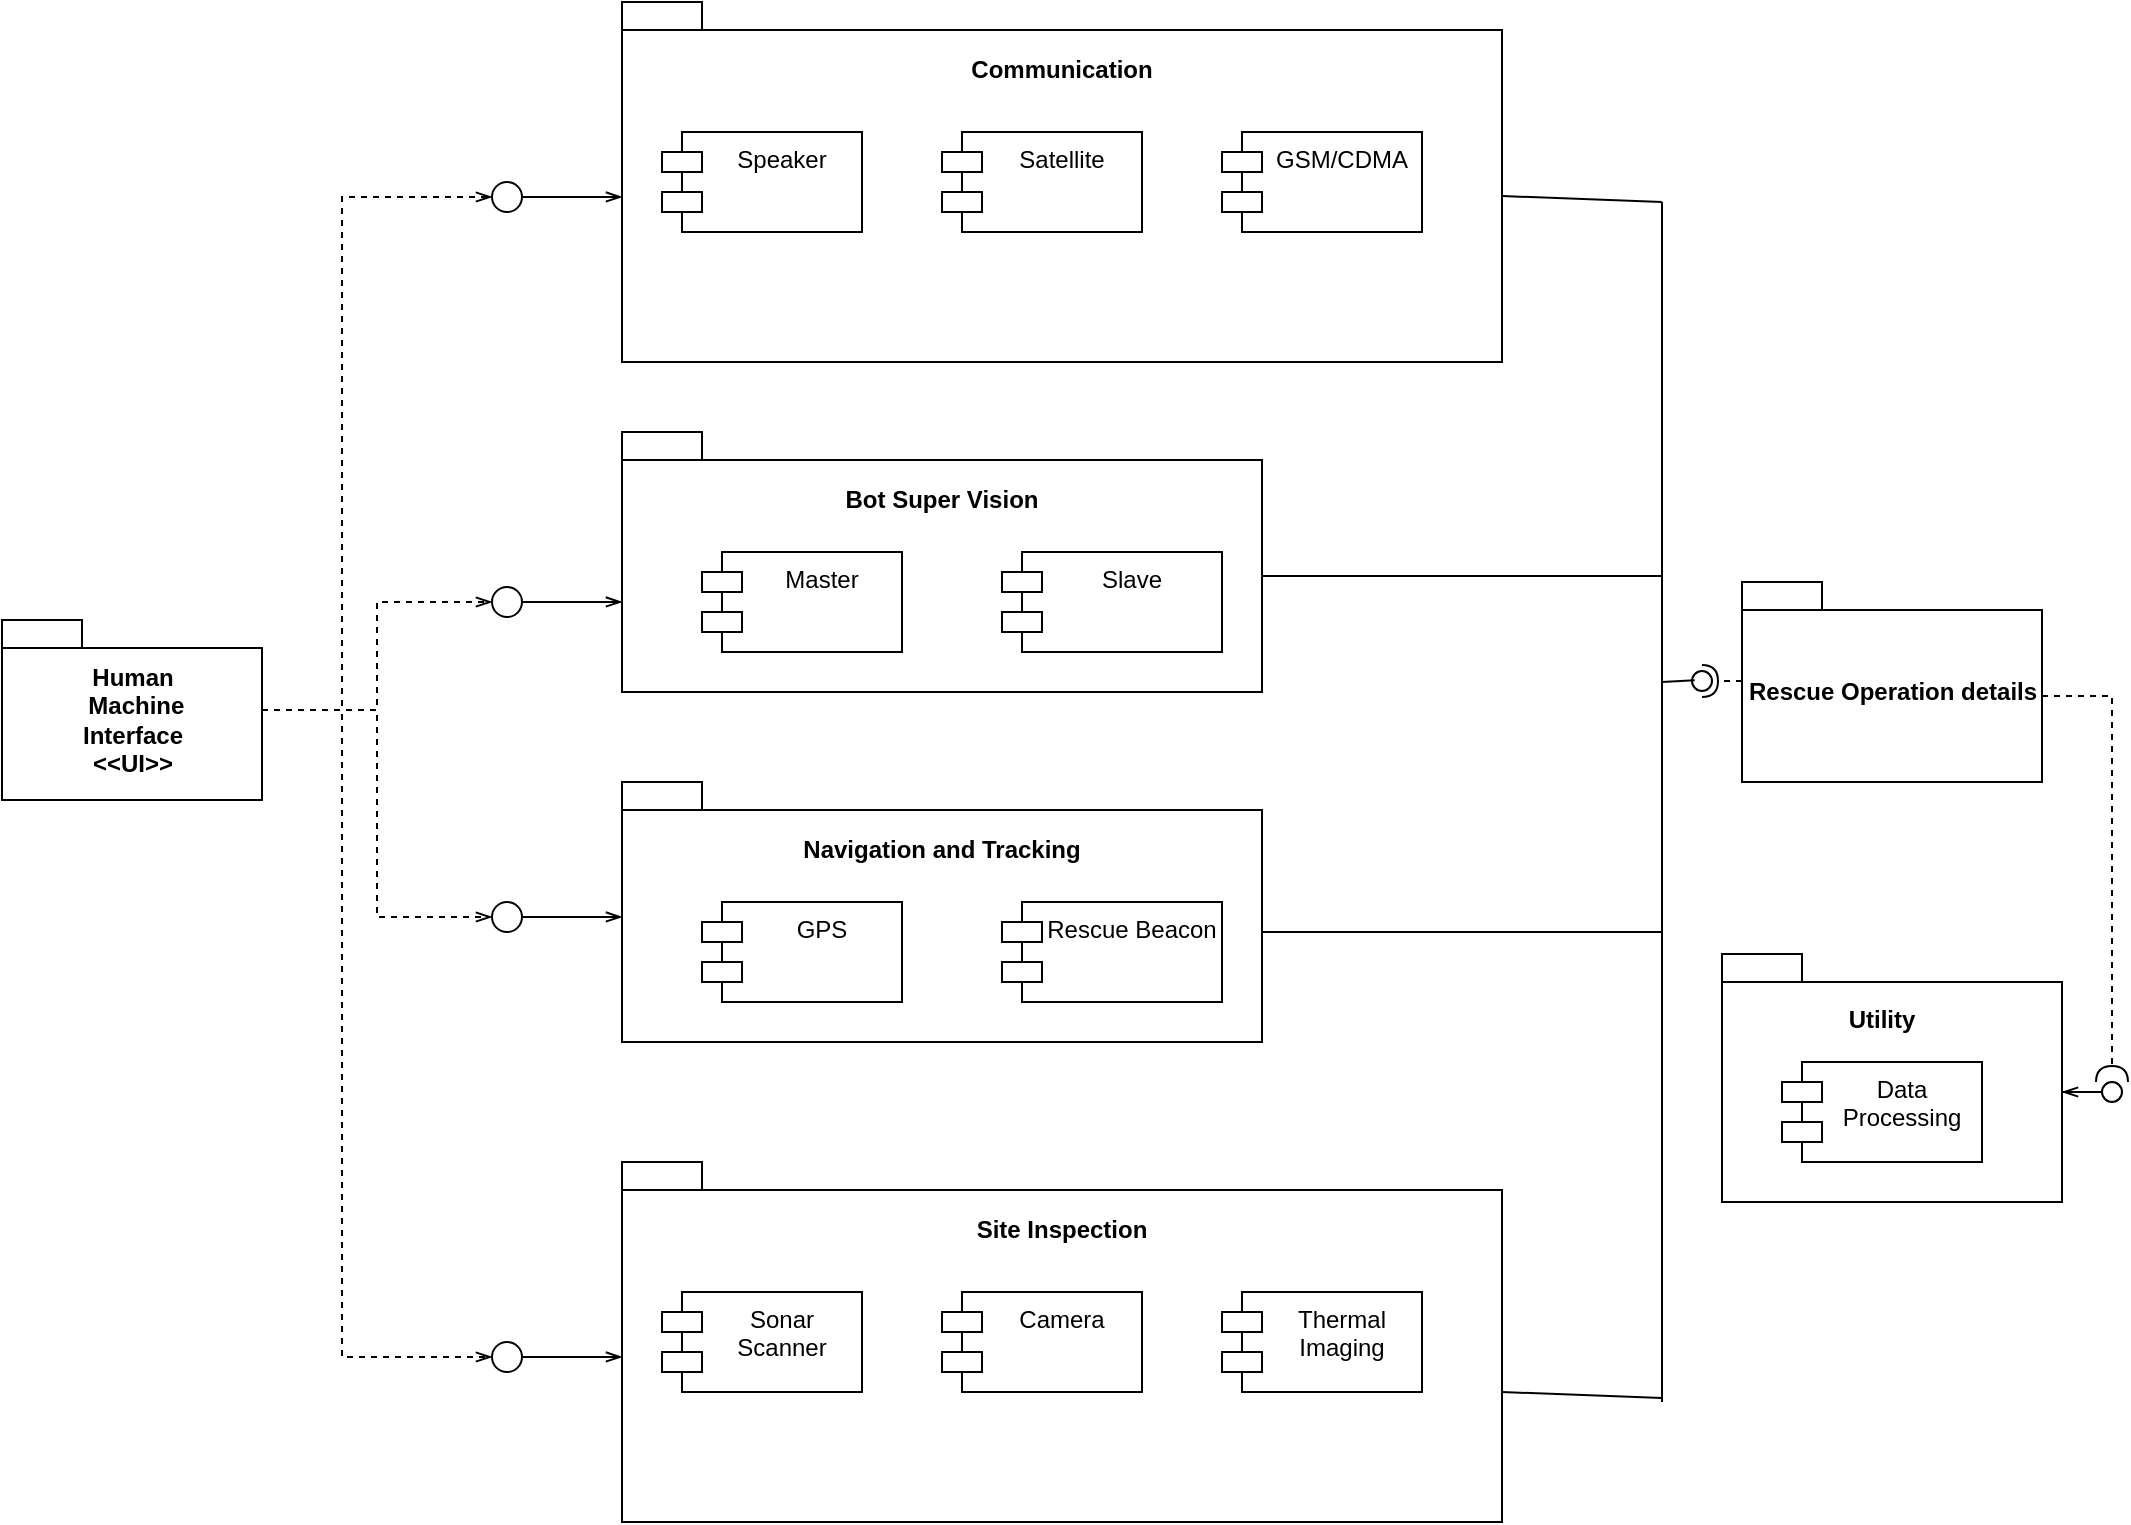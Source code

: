 <mxfile version="13.3.5" type="device"><diagram id="S9eNiEsAtzB7bfita4dX" name="Page-1"><mxGraphModel dx="946" dy="632" grid="1" gridSize="10" guides="1" tooltips="1" connect="1" arrows="1" fold="1" page="1" pageScale="1" pageWidth="1169" pageHeight="827" math="0" shadow="0"><root><mxCell id="0"/><mxCell id="1" parent="0"/><mxCell id="lIK4dOVwHVoCXWLm4jUs-53" style="edgeStyle=orthogonalEdgeStyle;rounded=0;orthogonalLoop=1;jettySize=auto;html=1;entryX=0;entryY=0.5;entryDx=0;entryDy=0;dashed=1;endArrow=openThin;endFill=0;shadow=0;" parent="1" source="lIK4dOVwHVoCXWLm4jUs-9" target="lIK4dOVwHVoCXWLm4jUs-46" edge="1"><mxGeometry relative="1" as="geometry"><Array as="points"><mxPoint x="220" y="414"/><mxPoint x="220" y="158"/></Array></mxGeometry></mxCell><mxCell id="lIK4dOVwHVoCXWLm4jUs-54" style="edgeStyle=orthogonalEdgeStyle;rounded=0;orthogonalLoop=1;jettySize=auto;html=1;entryX=0;entryY=0.5;entryDx=0;entryDy=0;dashed=1;endArrow=openThin;endFill=0;shadow=0;" parent="1" source="lIK4dOVwHVoCXWLm4jUs-9" target="lIK4dOVwHVoCXWLm4jUs-48" edge="1"><mxGeometry relative="1" as="geometry"/></mxCell><mxCell id="lIK4dOVwHVoCXWLm4jUs-55" style="edgeStyle=orthogonalEdgeStyle;rounded=0;orthogonalLoop=1;jettySize=auto;html=1;entryX=0;entryY=0.5;entryDx=0;entryDy=0;dashed=1;endArrow=openThin;endFill=0;shadow=0;" parent="1" source="lIK4dOVwHVoCXWLm4jUs-9" target="lIK4dOVwHVoCXWLm4jUs-50" edge="1"><mxGeometry relative="1" as="geometry"/></mxCell><mxCell id="lIK4dOVwHVoCXWLm4jUs-56" style="edgeStyle=orthogonalEdgeStyle;rounded=0;orthogonalLoop=1;jettySize=auto;html=1;entryX=0;entryY=0.5;entryDx=0;entryDy=0;dashed=1;endArrow=openThin;endFill=0;shadow=0;" parent="1" source="lIK4dOVwHVoCXWLm4jUs-9" target="lIK4dOVwHVoCXWLm4jUs-52" edge="1"><mxGeometry relative="1" as="geometry"><Array as="points"><mxPoint x="220" y="414"/><mxPoint x="220" y="738"/></Array></mxGeometry></mxCell><mxCell id="lIK4dOVwHVoCXWLm4jUs-9" value="Human&lt;br&gt;&amp;nbsp;Machine &lt;br&gt;Interface&lt;br&gt;&amp;lt;&amp;lt;UI&amp;gt;&amp;gt;" style="shape=folder;fontStyle=1;spacingTop=10;tabWidth=40;tabHeight=14;tabPosition=left;html=1;fillColor=none;shadow=0;" parent="1" vertex="1"><mxGeometry x="50" y="369" width="130" height="90" as="geometry"/></mxCell><mxCell id="lIK4dOVwHVoCXWLm4jUs-10" value="" style="shape=folder;fontStyle=1;spacingTop=10;tabWidth=40;tabHeight=14;tabPosition=left;html=1;fillColor=none;shadow=0;" parent="1" vertex="1"><mxGeometry x="360" y="60" width="440" height="180" as="geometry"/></mxCell><mxCell id="lIK4dOVwHVoCXWLm4jUs-11" value="Speaker" style="shape=module;align=left;spacingLeft=20;align=center;verticalAlign=top;fillColor=none;shadow=0;" parent="1" vertex="1"><mxGeometry x="380" y="125" width="100" height="50" as="geometry"/></mxCell><mxCell id="lIK4dOVwHVoCXWLm4jUs-12" value="Satellite" style="shape=module;align=left;spacingLeft=20;align=center;verticalAlign=top;fillColor=none;shadow=0;" parent="1" vertex="1"><mxGeometry x="520" y="125" width="100" height="50" as="geometry"/></mxCell><mxCell id="lIK4dOVwHVoCXWLm4jUs-13" value="GSM/CDMA" style="shape=module;align=left;spacingLeft=20;align=center;verticalAlign=top;fillColor=none;shadow=0;" parent="1" vertex="1"><mxGeometry x="660" y="125" width="100" height="50" as="geometry"/></mxCell><mxCell id="lIK4dOVwHVoCXWLm4jUs-14" value="Communication" style="text;align=center;fontStyle=1;verticalAlign=middle;spacingLeft=3;spacingRight=3;strokeColor=none;rotatable=0;points=[[0,0.5],[1,0.5]];portConstraint=eastwest;fillColor=none;shadow=0;" parent="1" vertex="1"><mxGeometry x="540" y="80" width="80" height="26" as="geometry"/></mxCell><mxCell id="lIK4dOVwHVoCXWLm4jUs-15" value="" style="shape=folder;fontStyle=1;spacingTop=10;tabWidth=40;tabHeight=14;tabPosition=left;html=1;fillColor=none;shadow=0;" parent="1" vertex="1"><mxGeometry x="360" y="450" width="320" height="130" as="geometry"/></mxCell><mxCell id="lIK4dOVwHVoCXWLm4jUs-16" value="GPS" style="shape=module;align=left;spacingLeft=20;align=center;verticalAlign=top;fillColor=none;shadow=0;" parent="1" vertex="1"><mxGeometry x="400" y="510" width="100" height="50" as="geometry"/></mxCell><mxCell id="lIK4dOVwHVoCXWLm4jUs-17" value="Rescue Beacon" style="shape=module;align=left;spacingLeft=20;align=center;verticalAlign=top;fillColor=none;shadow=0;" parent="1" vertex="1"><mxGeometry x="550" y="510" width="110" height="50" as="geometry"/></mxCell><mxCell id="lIK4dOVwHVoCXWLm4jUs-18" value="Navigation and Tracking" style="text;align=center;fontStyle=1;verticalAlign=middle;spacingLeft=3;spacingRight=3;strokeColor=none;rotatable=0;points=[[0,0.5],[1,0.5]];portConstraint=eastwest;fillColor=none;shadow=0;" parent="1" vertex="1"><mxGeometry x="480" y="470" width="80" height="26" as="geometry"/></mxCell><mxCell id="lIK4dOVwHVoCXWLm4jUs-19" value="" style="shape=folder;fontStyle=1;spacingTop=10;tabWidth=40;tabHeight=14;tabPosition=left;html=1;fillColor=none;" parent="1" vertex="1"><mxGeometry x="360" y="640" width="440" height="180" as="geometry"/></mxCell><mxCell id="lIK4dOVwHVoCXWLm4jUs-20" value="Sonar&#10;Scanner" style="shape=module;align=left;spacingLeft=20;align=center;verticalAlign=top;fillColor=none;shadow=0;" parent="1" vertex="1"><mxGeometry x="380" y="705" width="100" height="50" as="geometry"/></mxCell><mxCell id="lIK4dOVwHVoCXWLm4jUs-21" value="Camera" style="shape=module;align=left;spacingLeft=20;align=center;verticalAlign=top;fillColor=none;shadow=0;" parent="1" vertex="1"><mxGeometry x="520" y="705" width="100" height="50" as="geometry"/></mxCell><mxCell id="lIK4dOVwHVoCXWLm4jUs-22" value="Thermal &#10;Imaging" style="shape=module;align=left;spacingLeft=20;align=center;verticalAlign=top;fillColor=none;shadow=0;" parent="1" vertex="1"><mxGeometry x="660" y="705" width="100" height="50" as="geometry"/></mxCell><mxCell id="lIK4dOVwHVoCXWLm4jUs-23" value="Site Inspection" style="text;align=center;fontStyle=1;verticalAlign=middle;spacingLeft=3;spacingRight=3;strokeColor=none;rotatable=0;points=[[0,0.5],[1,0.5]];portConstraint=eastwest;fillColor=none;shadow=0;" parent="1" vertex="1"><mxGeometry x="540" y="660" width="80" height="26" as="geometry"/></mxCell><mxCell id="lIK4dOVwHVoCXWLm4jUs-24" value="" style="shape=folder;fontStyle=1;spacingTop=10;tabWidth=40;tabHeight=14;tabPosition=left;html=1;fillColor=none;shadow=0;" parent="1" vertex="1"><mxGeometry x="910" y="536" width="170" height="124" as="geometry"/></mxCell><mxCell id="lIK4dOVwHVoCXWLm4jUs-25" value="Data&#10;Processing" style="shape=module;align=left;spacingLeft=20;align=center;verticalAlign=top;fillColor=none;shadow=0;" parent="1" vertex="1"><mxGeometry x="940" y="590" width="100" height="50" as="geometry"/></mxCell><mxCell id="lIK4dOVwHVoCXWLm4jUs-26" value="Utility" style="text;align=center;fontStyle=1;verticalAlign=middle;spacingLeft=3;spacingRight=3;strokeColor=none;rotatable=0;points=[[0,0.5],[1,0.5]];portConstraint=eastwest;fillColor=none;shadow=0;" parent="1" vertex="1"><mxGeometry x="950" y="555" width="80" height="26" as="geometry"/></mxCell><mxCell id="lIK4dOVwHVoCXWLm4jUs-28" value="Rescue Operation details" style="shape=folder;fontStyle=1;spacingTop=10;tabWidth=40;tabHeight=14;tabPosition=left;html=1;fillColor=none;shadow=0;" parent="1" vertex="1"><mxGeometry x="920" y="350" width="150" height="100" as="geometry"/></mxCell><mxCell id="lIK4dOVwHVoCXWLm4jUs-29" value="" style="shape=folder;fontStyle=1;spacingTop=10;tabWidth=40;tabHeight=14;tabPosition=left;html=1;fillColor=none;shadow=0;" parent="1" vertex="1"><mxGeometry x="360" y="275" width="320" height="130" as="geometry"/></mxCell><mxCell id="lIK4dOVwHVoCXWLm4jUs-30" value="Master" style="shape=module;align=left;spacingLeft=20;align=center;verticalAlign=top;fillColor=none;shadow=0;" parent="1" vertex="1"><mxGeometry x="400" y="335" width="100" height="50" as="geometry"/></mxCell><mxCell id="lIK4dOVwHVoCXWLm4jUs-31" value="Slave" style="shape=module;align=left;spacingLeft=20;align=center;verticalAlign=top;fillColor=none;shadow=0;" parent="1" vertex="1"><mxGeometry x="550" y="335" width="110" height="50" as="geometry"/></mxCell><mxCell id="lIK4dOVwHVoCXWLm4jUs-32" value="Bot Super Vision" style="text;align=center;fontStyle=1;verticalAlign=middle;spacingLeft=3;spacingRight=3;strokeColor=none;rotatable=0;points=[[0,0.5],[1,0.5]];portConstraint=eastwest;fillColor=none;shadow=0;" parent="1" vertex="1"><mxGeometry x="480" y="295" width="80" height="26" as="geometry"/></mxCell><mxCell id="lIK4dOVwHVoCXWLm4jUs-45" style="edgeStyle=orthogonalEdgeStyle;rounded=0;orthogonalLoop=1;jettySize=auto;html=1;entryX=0;entryY=0.483;entryDx=0;entryDy=0;entryPerimeter=0;endArrow=openThin;endFill=0;shadow=0;" parent="1" source="lIK4dOVwHVoCXWLm4jUs-46" edge="1"><mxGeometry relative="1" as="geometry"><mxPoint x="360" y="157.47" as="targetPoint"/><Array as="points"><mxPoint x="330" y="157"/><mxPoint x="330" y="157"/></Array></mxGeometry></mxCell><mxCell id="lIK4dOVwHVoCXWLm4jUs-46" value="" style="ellipse;whiteSpace=wrap;html=1;aspect=fixed;fillColor=none;shadow=0;" parent="1" vertex="1"><mxGeometry x="295" y="150" width="15" height="15" as="geometry"/></mxCell><mxCell id="lIK4dOVwHVoCXWLm4jUs-47" style="edgeStyle=orthogonalEdgeStyle;rounded=0;orthogonalLoop=1;jettySize=auto;html=1;entryX=0;entryY=0.483;entryDx=0;entryDy=0;entryPerimeter=0;endArrow=openThin;endFill=0;shadow=0;" parent="1" source="lIK4dOVwHVoCXWLm4jUs-48" edge="1"><mxGeometry relative="1" as="geometry"><mxPoint x="360" y="359.97" as="targetPoint"/><Array as="points"><mxPoint x="330" y="359.5"/><mxPoint x="330" y="359.5"/></Array></mxGeometry></mxCell><mxCell id="lIK4dOVwHVoCXWLm4jUs-48" value="" style="ellipse;whiteSpace=wrap;html=1;aspect=fixed;fillColor=none;shadow=0;" parent="1" vertex="1"><mxGeometry x="295" y="352.5" width="15" height="15" as="geometry"/></mxCell><mxCell id="lIK4dOVwHVoCXWLm4jUs-49" style="edgeStyle=orthogonalEdgeStyle;rounded=0;orthogonalLoop=1;jettySize=auto;html=1;entryX=0;entryY=0.483;entryDx=0;entryDy=0;entryPerimeter=0;endArrow=openThin;endFill=0;shadow=0;" parent="1" source="lIK4dOVwHVoCXWLm4jUs-50" edge="1"><mxGeometry relative="1" as="geometry"><mxPoint x="360" y="517.47" as="targetPoint"/><Array as="points"><mxPoint x="330" y="517"/><mxPoint x="330" y="517"/></Array></mxGeometry></mxCell><mxCell id="lIK4dOVwHVoCXWLm4jUs-50" value="" style="ellipse;whiteSpace=wrap;html=1;aspect=fixed;fillColor=none;shadow=0;" parent="1" vertex="1"><mxGeometry x="295" y="510" width="15" height="15" as="geometry"/></mxCell><mxCell id="lIK4dOVwHVoCXWLm4jUs-51" style="edgeStyle=orthogonalEdgeStyle;rounded=0;orthogonalLoop=1;jettySize=auto;html=1;entryX=0;entryY=0.483;entryDx=0;entryDy=0;entryPerimeter=0;endArrow=openThin;endFill=0;shadow=0;" parent="1" source="lIK4dOVwHVoCXWLm4jUs-52" edge="1"><mxGeometry relative="1" as="geometry"><mxPoint x="360" y="737.47" as="targetPoint"/><Array as="points"><mxPoint x="330" y="737"/><mxPoint x="330" y="737"/></Array></mxGeometry></mxCell><mxCell id="lIK4dOVwHVoCXWLm4jUs-52" value="" style="ellipse;whiteSpace=wrap;html=1;aspect=fixed;fillColor=none;shadow=0;" parent="1" vertex="1"><mxGeometry x="295" y="730" width="15" height="15" as="geometry"/></mxCell><mxCell id="lIK4dOVwHVoCXWLm4jUs-59" value="" style="rounded=0;orthogonalLoop=1;jettySize=auto;html=1;endArrow=halfCircle;endFill=0;entryX=0.5;entryY=0.5;entryDx=0;entryDy=0;endSize=6;strokeWidth=1;dashed=1;shadow=0;" parent="1" target="lIK4dOVwHVoCXWLm4jUs-60" edge="1"><mxGeometry relative="1" as="geometry"><mxPoint x="920" y="399.5" as="sourcePoint"/></mxGeometry></mxCell><mxCell id="lIK4dOVwHVoCXWLm4jUs-60" value="" style="ellipse;whiteSpace=wrap;html=1;fontFamily=Helvetica;fontSize=12;fontColor=#000000;align=center;strokeColor=#000000;fillColor=#ffffff;points=[];aspect=fixed;resizable=0;shadow=0;" parent="1" vertex="1"><mxGeometry x="895" y="394.5" width="10" height="10" as="geometry"/></mxCell><mxCell id="lIK4dOVwHVoCXWLm4jUs-61" value="" style="endArrow=none;html=1;shadow=0;" parent="1" edge="1"><mxGeometry width="50" height="50" relative="1" as="geometry"><mxPoint x="880" y="760" as="sourcePoint"/><mxPoint x="880" y="160" as="targetPoint"/></mxGeometry></mxCell><mxCell id="lIK4dOVwHVoCXWLm4jUs-62" value="" style="endArrow=none;html=1;exitX=0;exitY=0;exitDx=440;exitDy=97;exitPerimeter=0;shadow=0;" parent="1" source="lIK4dOVwHVoCXWLm4jUs-10" edge="1"><mxGeometry width="50" height="50" relative="1" as="geometry"><mxPoint x="920" y="540" as="sourcePoint"/><mxPoint x="880" y="160" as="targetPoint"/></mxGeometry></mxCell><mxCell id="lIK4dOVwHVoCXWLm4jUs-63" value="" style="endArrow=none;html=1;exitX=0;exitY=0;exitDx=320;exitDy=72;exitPerimeter=0;shadow=0;" parent="1" source="lIK4dOVwHVoCXWLm4jUs-29" edge="1"><mxGeometry width="50" height="50" relative="1" as="geometry"><mxPoint x="920" y="410" as="sourcePoint"/><mxPoint x="880" y="347" as="targetPoint"/></mxGeometry></mxCell><mxCell id="lIK4dOVwHVoCXWLm4jUs-64" value="" style="endArrow=none;html=1;exitX=0;exitY=0;exitDx=320;exitDy=72;exitPerimeter=0;shadow=0;" parent="1" edge="1"><mxGeometry width="50" height="50" relative="1" as="geometry"><mxPoint x="680" y="525.0" as="sourcePoint"/><mxPoint x="880" y="525.0" as="targetPoint"/></mxGeometry></mxCell><mxCell id="lIK4dOVwHVoCXWLm4jUs-65" value="" style="endArrow=none;html=1;exitX=0;exitY=0;exitDx=440;exitDy=97;exitPerimeter=0;shadow=0;" parent="1" edge="1"><mxGeometry width="50" height="50" relative="1" as="geometry"><mxPoint x="800" y="755" as="sourcePoint"/><mxPoint x="880" y="758" as="targetPoint"/></mxGeometry></mxCell><mxCell id="lIK4dOVwHVoCXWLm4jUs-66" value="" style="endArrow=none;html=1;entryX=0.133;entryY=0.467;entryDx=0;entryDy=0;entryPerimeter=0;shadow=0;" parent="1" target="lIK4dOVwHVoCXWLm4jUs-60" edge="1"><mxGeometry width="50" height="50" relative="1" as="geometry"><mxPoint x="880" y="400" as="sourcePoint"/><mxPoint x="980" y="370" as="targetPoint"/></mxGeometry></mxCell><mxCell id="lIK4dOVwHVoCXWLm4jUs-68" value="" style="edgeStyle=orthogonalEdgeStyle;rounded=0;orthogonalLoop=1;jettySize=auto;html=1;endArrow=openThin;endFill=0;entryX=0;entryY=0;entryDx=170;entryDy=69;entryPerimeter=0;shadow=0;" parent="1" source="lIK4dOVwHVoCXWLm4jUs-67" target="lIK4dOVwHVoCXWLm4jUs-24" edge="1"><mxGeometry relative="1" as="geometry"/></mxCell><mxCell id="lIK4dOVwHVoCXWLm4jUs-67" value="" style="ellipse;whiteSpace=wrap;html=1;fontFamily=Helvetica;fontSize=12;fontColor=#000000;align=center;strokeColor=#000000;fillColor=#ffffff;points=[];aspect=fixed;resizable=0;shadow=0;" parent="1" vertex="1"><mxGeometry x="1100" y="600" width="10" height="10" as="geometry"/></mxCell><mxCell id="lIK4dOVwHVoCXWLm4jUs-69" value="" style="rounded=0;orthogonalLoop=1;jettySize=auto;html=1;endArrow=halfCircle;endFill=0;endSize=6;strokeWidth=1;dashed=1;exitX=0;exitY=0;exitDx=150;exitDy=57;exitPerimeter=0;shadow=0;" parent="1" source="lIK4dOVwHVoCXWLm4jUs-28" target="lIK4dOVwHVoCXWLm4jUs-67" edge="1"><mxGeometry relative="1" as="geometry"><mxPoint x="930" y="409.5" as="sourcePoint"/><mxPoint x="910" y="409.5" as="targetPoint"/><Array as="points"><mxPoint x="1105" y="407"/></Array></mxGeometry></mxCell></root></mxGraphModel></diagram></mxfile>